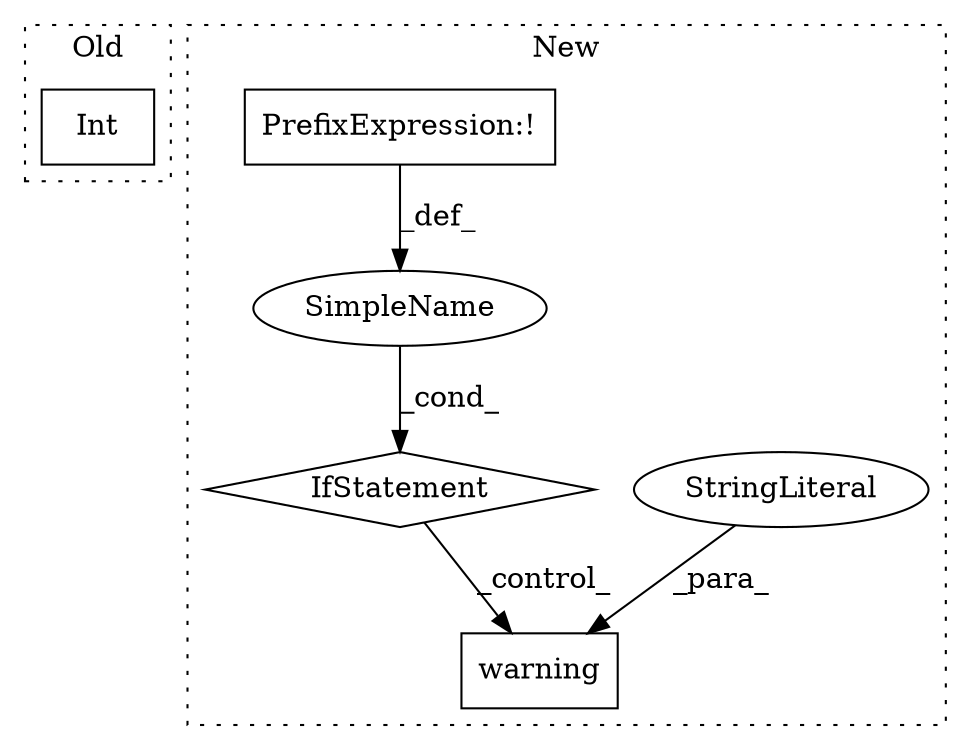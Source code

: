 digraph G {
subgraph cluster0 {
1 [label="Int" a="32" s="1873,1895" l="4,1" shape="box"];
label = "Old";
style="dotted";
}
subgraph cluster1 {
2 [label="warning" a="32" s="1590,1644" l="8,1" shape="box"];
3 [label="IfStatement" a="25" s="1559,1572" l="4,2" shape="diamond"];
4 [label="SimpleName" a="42" s="" l="" shape="ellipse"];
5 [label="StringLiteral" a="45" s="1598" l="46" shape="ellipse"];
6 [label="PrefixExpression:!" a="38" s="1563" l="1" shape="box"];
label = "New";
style="dotted";
}
3 -> 2 [label="_control_"];
4 -> 3 [label="_cond_"];
5 -> 2 [label="_para_"];
6 -> 4 [label="_def_"];
}